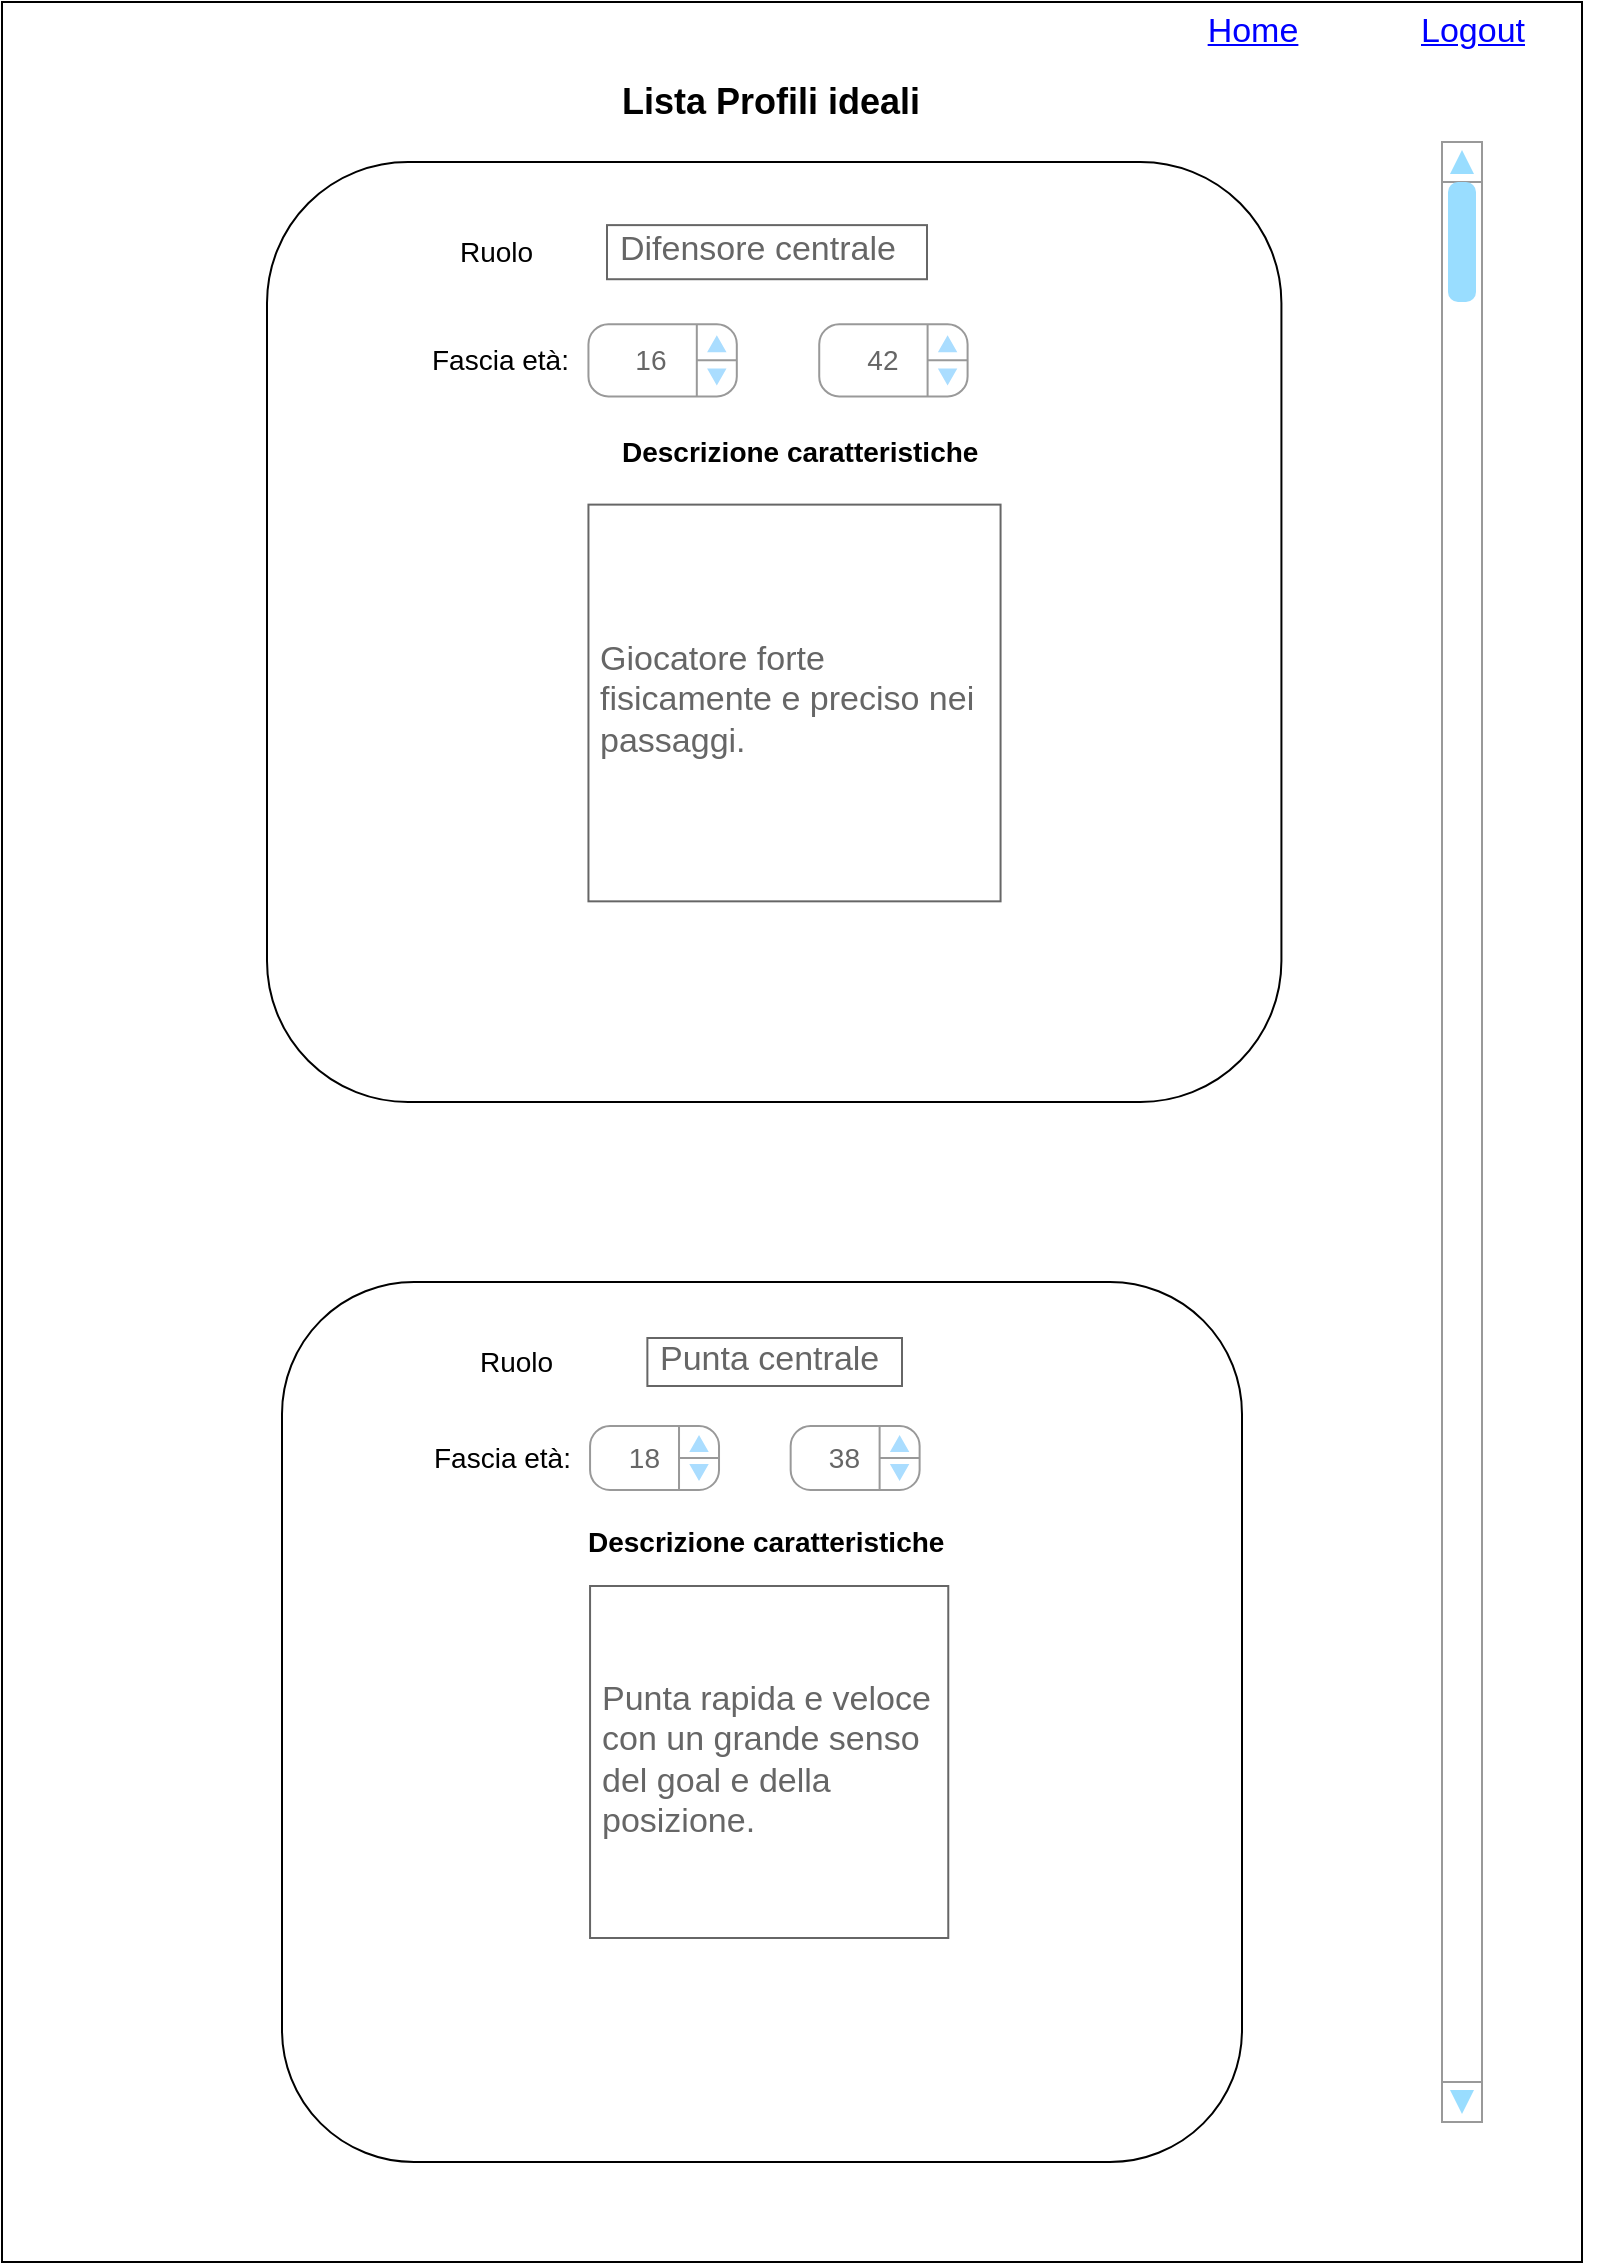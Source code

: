 <mxfile version="12.5.3" type="device"><diagram id="K3eYSPhFhCPLaNRZBwgj" name="Page-1"><mxGraphModel dx="1024" dy="592" grid="1" gridSize="10" guides="1" tooltips="1" connect="1" arrows="1" fold="1" page="1" pageScale="1" pageWidth="827" pageHeight="1169" math="0" shadow="0"><root><mxCell id="0"/><mxCell id="1" parent="0"/><mxCell id="ygSXB5UzFqc0dzuVHE1N-41" value="" style="rounded=0;whiteSpace=wrap;html=1;" parent="1" vertex="1"><mxGeometry x="10" y="10" width="790" height="1130" as="geometry"/></mxCell><mxCell id="ygSXB5UzFqc0dzuVHE1N-33" value="&lt;font style=&quot;font-size: 18px&quot;&gt;&lt;b&gt;Lista Profili ideali&lt;/b&gt;&lt;/font&gt;" style="text;html=1;align=left;verticalAlign=middle;resizable=0;points=[];autosize=1;" parent="1" vertex="1"><mxGeometry x="317.5" y="50" width="160" height="20" as="geometry"/></mxCell><mxCell id="ygSXB5UzFqc0dzuVHE1N-34" value="Home" style="shape=rectangle;strokeColor=none;fillColor=none;linkText=;fontSize=17;fontColor=#0000ff;fontStyle=4;html=1;align=center;" parent="1" vertex="1"><mxGeometry x="560" y="10" width="150" height="30" as="geometry"/></mxCell><mxCell id="ygSXB5UzFqc0dzuVHE1N-35" value="Logout" style="shape=rectangle;strokeColor=none;fillColor=none;linkText=;fontSize=17;fontColor=#0000ff;fontStyle=4;html=1;align=center;" parent="1" vertex="1"><mxGeometry x="670" y="10" width="150" height="30" as="geometry"/></mxCell><mxCell id="ygSXB5UzFqc0dzuVHE1N-36" value="" style="group" parent="1" vertex="1" connectable="0"><mxGeometry x="150" y="650" width="480" height="440" as="geometry"/></mxCell><mxCell id="ygSXB5UzFqc0dzuVHE1N-22" value="" style="rounded=1;whiteSpace=wrap;html=1;" parent="ygSXB5UzFqc0dzuVHE1N-36" vertex="1"><mxGeometry width="480" height="440" as="geometry"/></mxCell><mxCell id="ygSXB5UzFqc0dzuVHE1N-3" value="&lt;font style=&quot;font-size: 14px&quot;&gt;Ruolo&lt;/font&gt;" style="text;html=1;strokeColor=none;fillColor=none;align=left;verticalAlign=middle;whiteSpace=wrap;rounded=0;" parent="ygSXB5UzFqc0dzuVHE1N-36" vertex="1"><mxGeometry x="96.716" y="32" width="28.657" height="16" as="geometry"/></mxCell><mxCell id="ygSXB5UzFqc0dzuVHE1N-5" value="Punta centrale" style="strokeWidth=1;shadow=0;dashed=0;align=center;html=1;shape=mxgraph.mockup.text.textBox;fontColor=#666666;align=left;fontSize=17;spacingLeft=4;spacingTop=-3;strokeColor=#666666;mainText=" parent="ygSXB5UzFqc0dzuVHE1N-36" vertex="1"><mxGeometry x="182.69" y="28" width="127.31" height="24" as="geometry"/></mxCell><mxCell id="ygSXB5UzFqc0dzuVHE1N-8" value="&lt;font style=&quot;font-size: 14px&quot;&gt;Fascia età:&lt;/font&gt;" style="text;html=1;align=left;verticalAlign=middle;resizable=0;points=[];autosize=1;" parent="ygSXB5UzFqc0dzuVHE1N-36" vertex="1"><mxGeometry x="74.026" y="78" width="80" height="20" as="geometry"/></mxCell><mxCell id="ygSXB5UzFqc0dzuVHE1N-9" value="&lt;table cellpadding=&quot;0&quot; cellspacing=&quot;0&quot; style=&quot;width: 100% ; height: 100%&quot;&gt;&lt;tbody&gt;&lt;tr&gt;&lt;td style=&quot;width: 85%&quot;&gt;&lt;font style=&quot;font-size: 14px&quot;&gt;18&lt;/font&gt;&lt;/td&gt;&lt;td style=&quot;width: 15%&quot;&gt;&lt;/td&gt;&lt;/tr&gt;&lt;/tbody&gt;&lt;/table&gt;" style="strokeWidth=1;shadow=0;dashed=0;align=center;html=1;shape=mxgraph.mockup.forms.spinner;strokeColor=#999999;spinLayout=right;spinStyle=normal;adjStyle=triangle;fillColor=#aaddff;fontSize=17;fontColor=#666666;mainText=;html=1;overflow=fill;" parent="ygSXB5UzFqc0dzuVHE1N-36" vertex="1"><mxGeometry x="154.03" y="72" width="64.478" height="32" as="geometry"/></mxCell><mxCell id="ygSXB5UzFqc0dzuVHE1N-15" value="&lt;table cellpadding=&quot;0&quot; cellspacing=&quot;0&quot; style=&quot;width: 100% ; height: 100%&quot;&gt;&lt;tbody&gt;&lt;tr&gt;&lt;td style=&quot;width: 85%&quot;&gt;&lt;font style=&quot;font-size: 14px&quot;&gt;38&lt;/font&gt;&lt;/td&gt;&lt;td style=&quot;width: 15%&quot;&gt;&lt;/td&gt;&lt;/tr&gt;&lt;/tbody&gt;&lt;/table&gt;" style="strokeWidth=1;shadow=0;dashed=0;align=center;html=1;shape=mxgraph.mockup.forms.spinner;strokeColor=#999999;spinLayout=right;spinStyle=normal;adjStyle=triangle;fillColor=#aaddff;fontSize=17;fontColor=#666666;mainText=;html=1;overflow=fill;" parent="ygSXB5UzFqc0dzuVHE1N-36" vertex="1"><mxGeometry x="254.328" y="72" width="64.478" height="32" as="geometry"/></mxCell><mxCell id="ygSXB5UzFqc0dzuVHE1N-18" value="&lt;font style=&quot;font-size: 14px&quot;&gt;&lt;b&gt;Descrizione caratteristiche&lt;/b&gt;&lt;/font&gt;" style="text;html=1;align=left;verticalAlign=middle;resizable=0;points=[];autosize=1;" parent="ygSXB5UzFqc0dzuVHE1N-36" vertex="1"><mxGeometry x="151.342" y="120.0" width="190" height="20" as="geometry"/></mxCell><mxCell id="ygSXB5UzFqc0dzuVHE1N-19" value="Punta rapida e veloce&lt;br&gt;con un grande senso&lt;br&gt;del goal e della&lt;br&gt;posizione." style="strokeWidth=1;shadow=0;dashed=0;align=center;html=1;shape=mxgraph.mockup.text.textBox;fontColor=#666666;align=left;fontSize=17;spacingLeft=4;spacingTop=-3;strokeColor=#666666;mainText=" parent="ygSXB5UzFqc0dzuVHE1N-36" vertex="1"><mxGeometry x="154.03" y="152" width="179.104" height="176" as="geometry"/></mxCell><mxCell id="ygSXB5UzFqc0dzuVHE1N-37" value="" style="group" parent="1" vertex="1" connectable="0"><mxGeometry x="142.5" y="90" width="527.5" height="470" as="geometry"/></mxCell><mxCell id="ygSXB5UzFqc0dzuVHE1N-24" value="" style="rounded=1;whiteSpace=wrap;html=1;" parent="ygSXB5UzFqc0dzuVHE1N-37" vertex="1"><mxGeometry width="507.211" height="470" as="geometry"/></mxCell><mxCell id="ygSXB5UzFqc0dzuVHE1N-25" value="&lt;font style=&quot;font-size: 14px&quot;&gt;Ruolo&lt;/font&gt;" style="text;html=1;strokeColor=none;fillColor=none;align=left;verticalAlign=middle;whiteSpace=wrap;rounded=0;" parent="ygSXB5UzFqc0dzuVHE1N-37" vertex="1"><mxGeometry x="94.785" y="36.065" width="32.969" height="18.033" as="geometry"/></mxCell><mxCell id="ygSXB5UzFqc0dzuVHE1N-26" value="Difensore centrale" style="strokeWidth=1;shadow=0;dashed=0;align=center;html=1;shape=mxgraph.mockup.text.textBox;fontColor=#666666;align=left;fontSize=17;spacingLeft=4;spacingTop=-3;strokeColor=#666666;mainText=" parent="ygSXB5UzFqc0dzuVHE1N-37" vertex="1"><mxGeometry x="170" y="31.56" width="160" height="27.05" as="geometry"/></mxCell><mxCell id="ygSXB5UzFqc0dzuVHE1N-27" value="&lt;font style=&quot;font-size: 14px&quot;&gt;Fascia età:&lt;/font&gt;" style="text;html=1;align=left;verticalAlign=middle;resizable=0;points=[];autosize=1;" parent="ygSXB5UzFqc0dzuVHE1N-37" vertex="1"><mxGeometry x="80.725" y="89.183" width="80" height="20" as="geometry"/></mxCell><mxCell id="ygSXB5UzFqc0dzuVHE1N-28" value="&lt;table cellpadding=&quot;0&quot; cellspacing=&quot;0&quot; style=&quot;width: 100% ; height: 100%&quot;&gt;&lt;tbody&gt;&lt;tr&gt;&lt;td style=&quot;width: 85%&quot;&gt;&lt;font style=&quot;font-size: 14px&quot;&gt;16&lt;/font&gt;&lt;/td&gt;&lt;td style=&quot;width: 15%&quot;&gt;&lt;/td&gt;&lt;/tr&gt;&lt;/tbody&gt;&lt;/table&gt;" style="strokeWidth=1;shadow=0;dashed=0;align=center;html=1;shape=mxgraph.mockup.forms.spinner;strokeColor=#999999;spinLayout=right;spinStyle=normal;adjStyle=triangle;fillColor=#aaddff;fontSize=17;fontColor=#666666;mainText=;html=1;overflow=fill;" parent="ygSXB5UzFqc0dzuVHE1N-37" vertex="1"><mxGeometry x="160.723" y="81.147" width="74.18" height="36.065" as="geometry"/></mxCell><mxCell id="ygSXB5UzFqc0dzuVHE1N-29" value="&lt;table cellpadding=&quot;0&quot; cellspacing=&quot;0&quot; style=&quot;width: 100% ; height: 100%&quot;&gt;&lt;tbody&gt;&lt;tr&gt;&lt;td style=&quot;width: 85%&quot;&gt;&lt;font style=&quot;font-size: 14px&quot;&gt;42&lt;/font&gt;&lt;/td&gt;&lt;td style=&quot;width: 15%&quot;&gt;&lt;/td&gt;&lt;/tr&gt;&lt;/tbody&gt;&lt;/table&gt;" style="strokeWidth=1;shadow=0;dashed=0;align=center;html=1;shape=mxgraph.mockup.forms.spinner;strokeColor=#999999;spinLayout=right;spinStyle=normal;adjStyle=triangle;fillColor=#aaddff;fontSize=17;fontColor=#666666;mainText=;html=1;overflow=fill;" parent="ygSXB5UzFqc0dzuVHE1N-37" vertex="1"><mxGeometry x="276.113" y="81.147" width="74.18" height="36.065" as="geometry"/></mxCell><mxCell id="ygSXB5UzFqc0dzuVHE1N-30" value="&lt;font style=&quot;font-size: 14px&quot;&gt;&lt;b&gt;Descrizione caratteristiche&lt;/b&gt;&lt;/font&gt;" style="text;html=1;align=left;verticalAlign=middle;resizable=0;points=[];autosize=1;" parent="ygSXB5UzFqc0dzuVHE1N-37" vertex="1"><mxGeometry x="175.499" y="135.245" width="190" height="20" as="geometry"/></mxCell><mxCell id="ygSXB5UzFqc0dzuVHE1N-31" value="Giocatore forte &lt;br&gt;fisicamente e preciso nei&lt;br&gt;passaggi.&amp;nbsp;" style="strokeWidth=1;shadow=0;dashed=0;align=center;html=1;shape=mxgraph.mockup.text.textBox;fontColor=#666666;align=left;fontSize=17;spacingLeft=4;spacingTop=-3;strokeColor=#666666;mainText=" parent="ygSXB5UzFqc0dzuVHE1N-37" vertex="1"><mxGeometry x="160.723" y="171.31" width="206.055" height="198.359" as="geometry"/></mxCell><mxCell id="ygSXB5UzFqc0dzuVHE1N-39" value="" style="verticalLabelPosition=bottom;shadow=0;dashed=0;align=center;html=1;verticalAlign=top;strokeWidth=1;shape=mxgraph.mockup.navigation.scrollBar;strokeColor=#999999;barPos=100;fillColor2=#99ddff;strokeColor2=none;direction=north;" parent="1" vertex="1"><mxGeometry x="730" y="80" width="20" height="990" as="geometry"/></mxCell></root></mxGraphModel></diagram></mxfile>